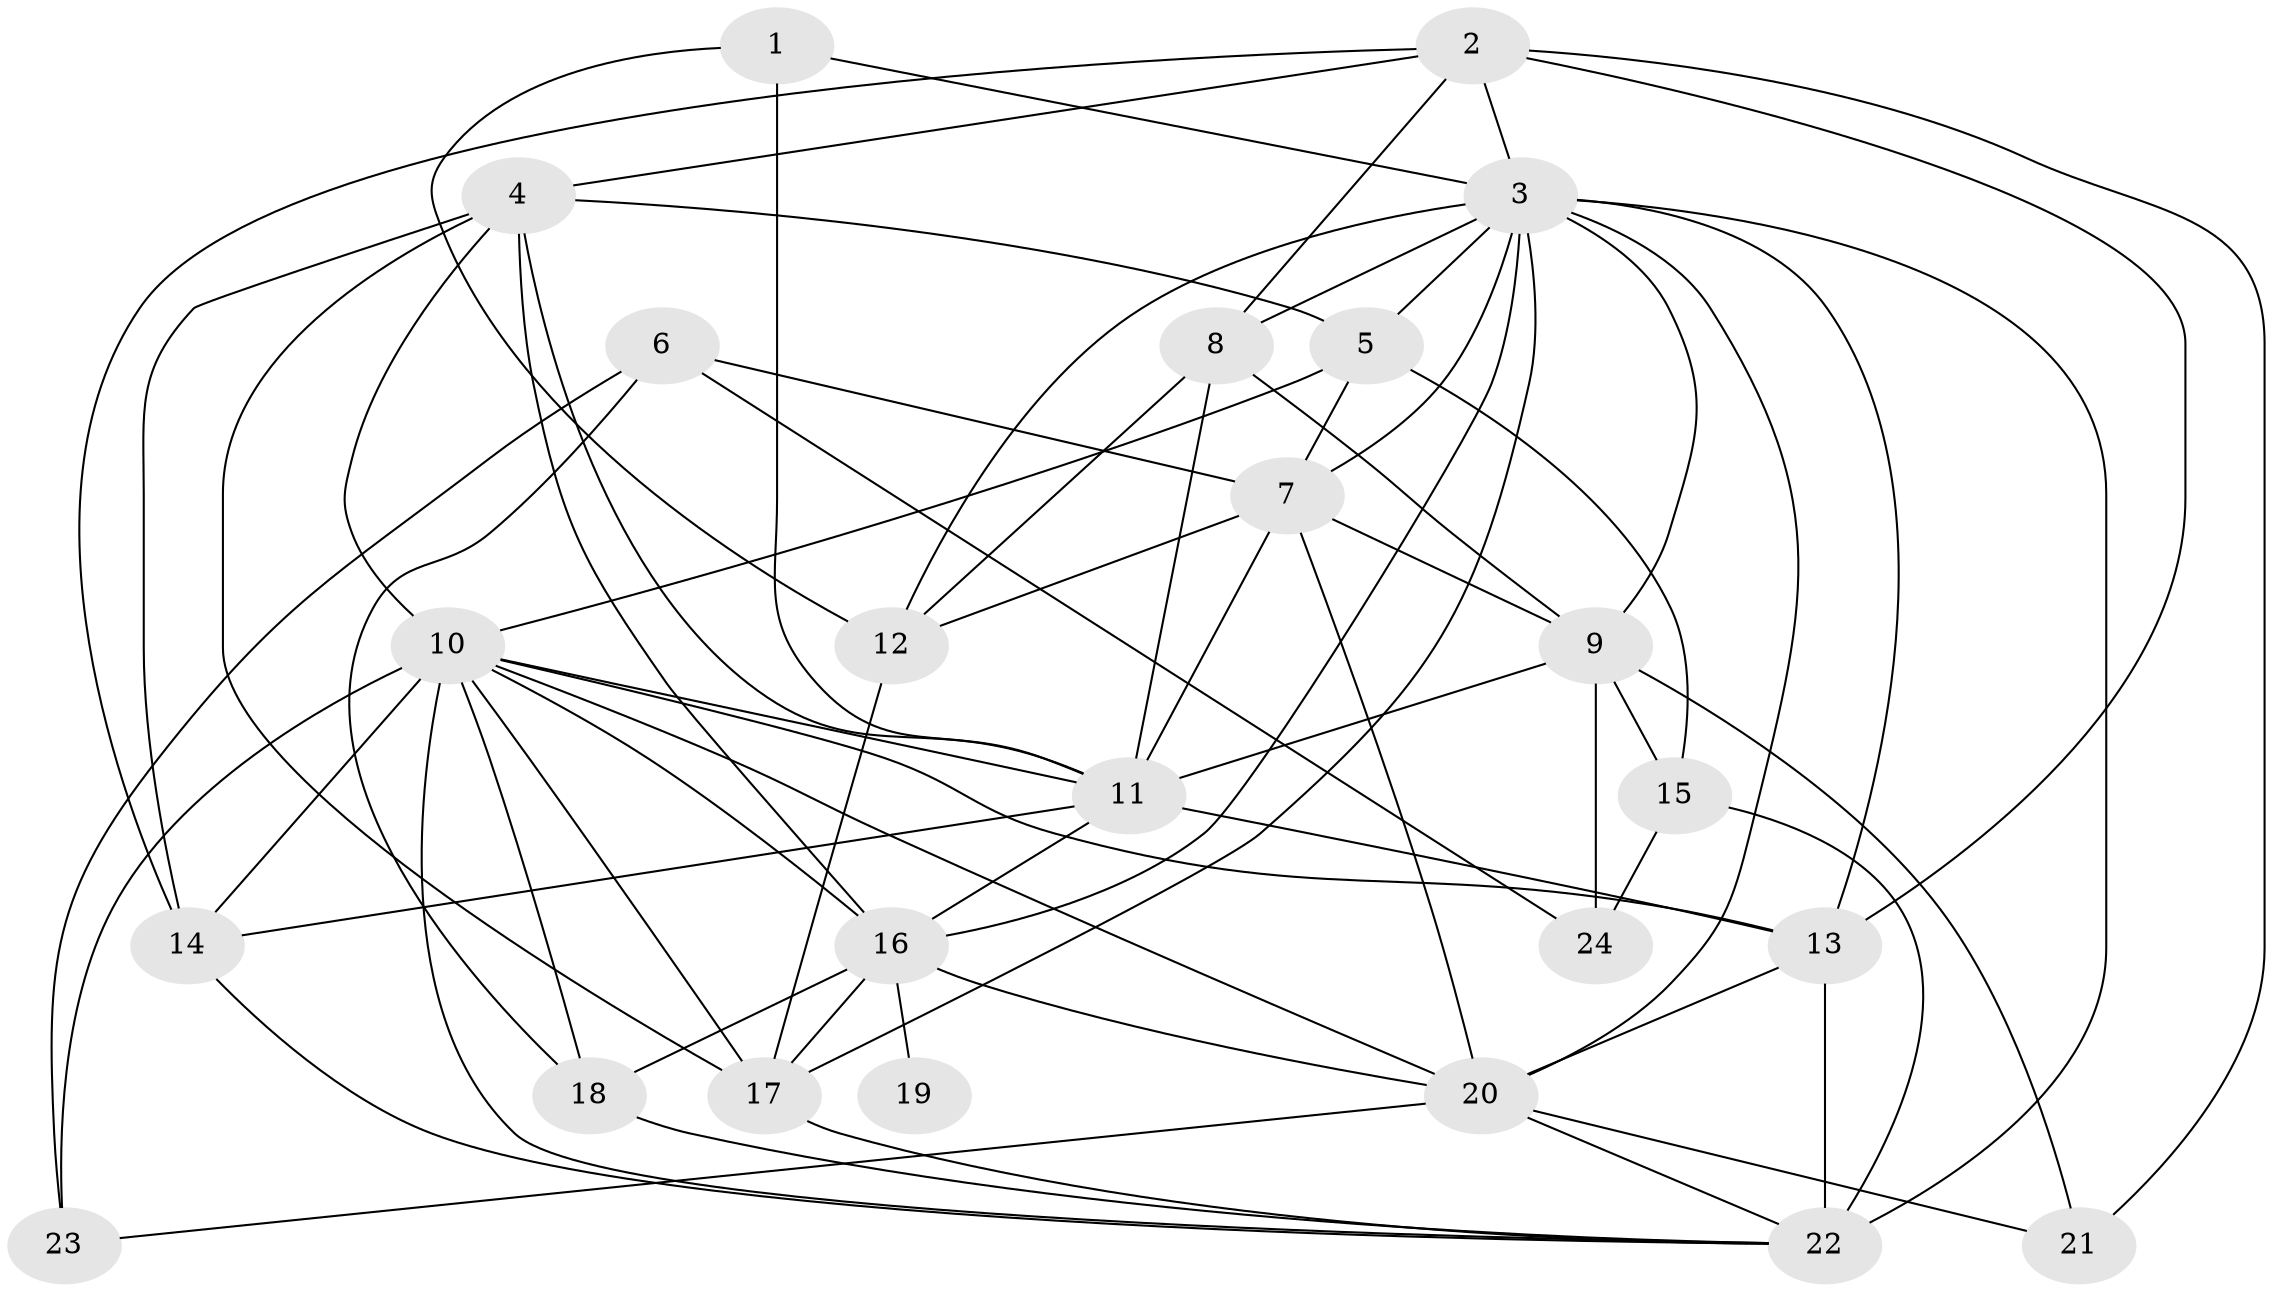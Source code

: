// original degree distribution, {4: 0.32432432432432434, 3: 0.25675675675675674, 6: 0.10810810810810811, 8: 0.013513513513513514, 5: 0.14864864864864866, 7: 0.02702702702702703, 2: 0.12162162162162163}
// Generated by graph-tools (version 1.1) at 2025/50/03/04/25 22:50:47]
// undirected, 24 vertices, 70 edges
graph export_dot {
  node [color=gray90,style=filled];
  1;
  2;
  3;
  4;
  5;
  6;
  7;
  8;
  9;
  10;
  11;
  12;
  13;
  14;
  15;
  16;
  17;
  18;
  19;
  20;
  21;
  22;
  23;
  24;
  1 -- 3 [weight=2.0];
  1 -- 11 [weight=2.0];
  1 -- 12 [weight=2.0];
  2 -- 3 [weight=1.0];
  2 -- 4 [weight=1.0];
  2 -- 8 [weight=1.0];
  2 -- 13 [weight=1.0];
  2 -- 14 [weight=1.0];
  2 -- 21 [weight=1.0];
  3 -- 5 [weight=1.0];
  3 -- 7 [weight=1.0];
  3 -- 8 [weight=3.0];
  3 -- 9 [weight=2.0];
  3 -- 12 [weight=2.0];
  3 -- 13 [weight=1.0];
  3 -- 16 [weight=1.0];
  3 -- 17 [weight=1.0];
  3 -- 20 [weight=1.0];
  3 -- 22 [weight=4.0];
  4 -- 5 [weight=1.0];
  4 -- 10 [weight=1.0];
  4 -- 11 [weight=2.0];
  4 -- 14 [weight=1.0];
  4 -- 16 [weight=1.0];
  4 -- 17 [weight=1.0];
  5 -- 7 [weight=2.0];
  5 -- 10 [weight=1.0];
  5 -- 15 [weight=1.0];
  6 -- 7 [weight=2.0];
  6 -- 18 [weight=1.0];
  6 -- 23 [weight=1.0];
  6 -- 24 [weight=1.0];
  7 -- 9 [weight=1.0];
  7 -- 11 [weight=2.0];
  7 -- 12 [weight=1.0];
  7 -- 20 [weight=2.0];
  8 -- 9 [weight=1.0];
  8 -- 11 [weight=1.0];
  8 -- 12 [weight=1.0];
  9 -- 11 [weight=1.0];
  9 -- 15 [weight=1.0];
  9 -- 21 [weight=1.0];
  9 -- 24 [weight=2.0];
  10 -- 11 [weight=1.0];
  10 -- 13 [weight=1.0];
  10 -- 14 [weight=2.0];
  10 -- 16 [weight=1.0];
  10 -- 17 [weight=1.0];
  10 -- 18 [weight=1.0];
  10 -- 20 [weight=2.0];
  10 -- 22 [weight=2.0];
  10 -- 23 [weight=1.0];
  11 -- 13 [weight=2.0];
  11 -- 14 [weight=1.0];
  11 -- 16 [weight=2.0];
  12 -- 17 [weight=1.0];
  13 -- 20 [weight=1.0];
  13 -- 22 [weight=1.0];
  14 -- 22 [weight=1.0];
  15 -- 22 [weight=2.0];
  15 -- 24 [weight=1.0];
  16 -- 17 [weight=1.0];
  16 -- 18 [weight=1.0];
  16 -- 19 [weight=2.0];
  16 -- 20 [weight=2.0];
  17 -- 22 [weight=1.0];
  18 -- 22 [weight=1.0];
  20 -- 21 [weight=2.0];
  20 -- 22 [weight=1.0];
  20 -- 23 [weight=1.0];
}
